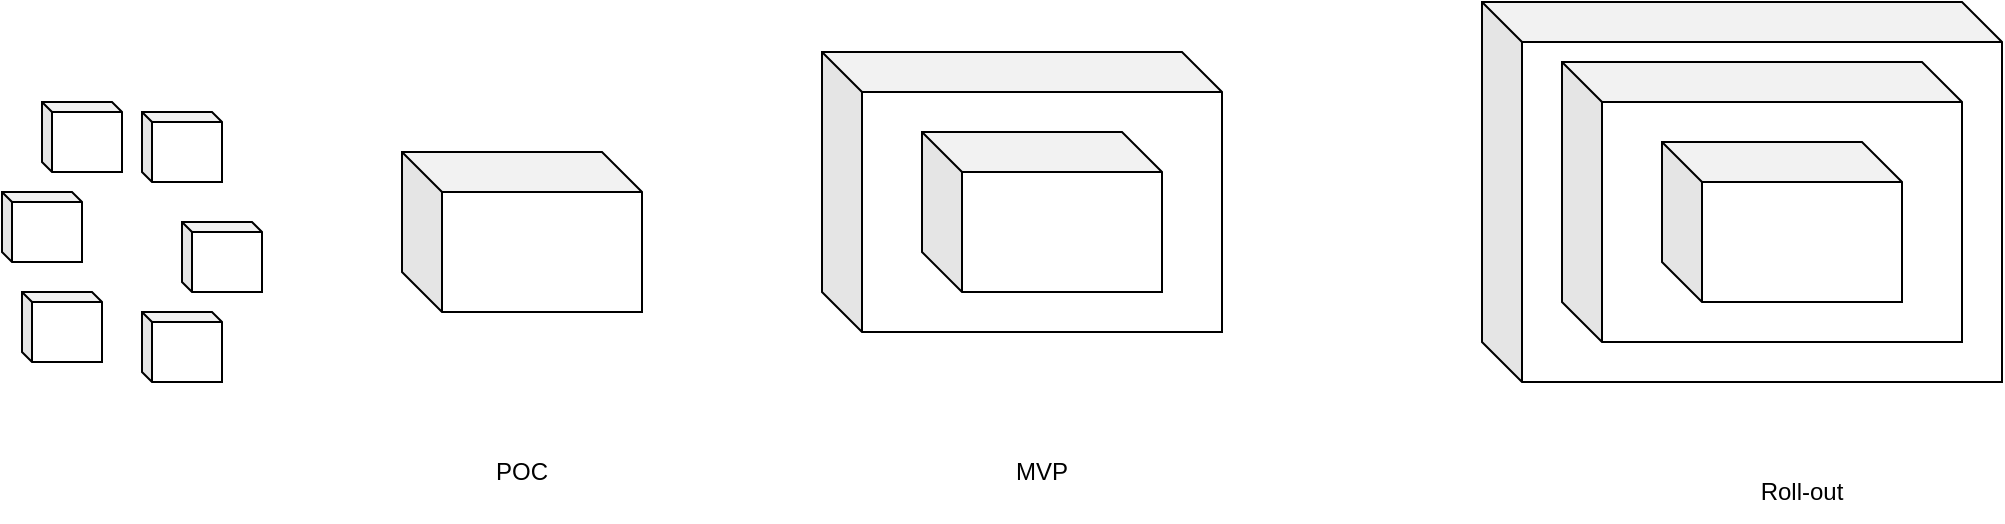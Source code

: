 <mxfile version="24.7.6">
  <diagram name="Page-1" id="BjyxG73Pj6Wl7oqPaSa_">
    <mxGraphModel dx="1050" dy="661" grid="1" gridSize="10" guides="1" tooltips="1" connect="1" arrows="1" fold="1" page="1" pageScale="1" pageWidth="1100" pageHeight="850" math="0" shadow="0">
      <root>
        <mxCell id="0" />
        <mxCell id="1" parent="0" />
        <mxCell id="ktnd4V1kFYMJ_BmFq0Xc-12" value="" style="shape=cube;whiteSpace=wrap;html=1;boundedLbl=1;backgroundOutline=1;darkOpacity=0.05;darkOpacity2=0.1;" vertex="1" parent="1">
          <mxGeometry x="790" y="170" width="260" height="190" as="geometry" />
        </mxCell>
        <mxCell id="ktnd4V1kFYMJ_BmFq0Xc-6" value="" style="shape=cube;whiteSpace=wrap;html=1;boundedLbl=1;backgroundOutline=1;darkOpacity=0.05;darkOpacity2=0.1;" vertex="1" parent="1">
          <mxGeometry x="830" y="200" width="200" height="140" as="geometry" />
        </mxCell>
        <mxCell id="ktnd4V1kFYMJ_BmFq0Xc-1" value="" style="shape=cube;whiteSpace=wrap;html=1;boundedLbl=1;backgroundOutline=1;darkOpacity=0.05;darkOpacity2=0.1;size=5;" vertex="1" parent="1">
          <mxGeometry x="70" y="220" width="40" height="35" as="geometry" />
        </mxCell>
        <mxCell id="ktnd4V1kFYMJ_BmFq0Xc-2" value="" style="shape=cube;whiteSpace=wrap;html=1;boundedLbl=1;backgroundOutline=1;darkOpacity=0.05;darkOpacity2=0.1;" vertex="1" parent="1">
          <mxGeometry x="490" y="215" width="120" height="80" as="geometry" />
        </mxCell>
        <mxCell id="ktnd4V1kFYMJ_BmFq0Xc-7" value="" style="shape=cube;whiteSpace=wrap;html=1;boundedLbl=1;backgroundOutline=1;darkOpacity=0.05;darkOpacity2=0.1;" vertex="1" parent="1">
          <mxGeometry x="500" y="225" width="120" height="80" as="geometry" />
        </mxCell>
        <mxCell id="ktnd4V1kFYMJ_BmFq0Xc-9" value="" style="shape=cube;whiteSpace=wrap;html=1;boundedLbl=1;backgroundOutline=1;darkOpacity=0.05;darkOpacity2=0.1;" vertex="1" parent="1">
          <mxGeometry x="460" y="195" width="200" height="140" as="geometry" />
        </mxCell>
        <mxCell id="ktnd4V1kFYMJ_BmFq0Xc-10" value="" style="shape=cube;whiteSpace=wrap;html=1;boundedLbl=1;backgroundOutline=1;darkOpacity=0.05;darkOpacity2=0.1;" vertex="1" parent="1">
          <mxGeometry x="510" y="235" width="120" height="80" as="geometry" />
        </mxCell>
        <mxCell id="ktnd4V1kFYMJ_BmFq0Xc-11" value="" style="shape=cube;whiteSpace=wrap;html=1;boundedLbl=1;backgroundOutline=1;darkOpacity=0.05;darkOpacity2=0.1;" vertex="1" parent="1">
          <mxGeometry x="880" y="240" width="120" height="80" as="geometry" />
        </mxCell>
        <mxCell id="ktnd4V1kFYMJ_BmFq0Xc-13" value="" style="shape=cube;whiteSpace=wrap;html=1;boundedLbl=1;backgroundOutline=1;darkOpacity=0.05;darkOpacity2=0.1;" vertex="1" parent="1">
          <mxGeometry x="250" y="245" width="120" height="80" as="geometry" />
        </mxCell>
        <mxCell id="ktnd4V1kFYMJ_BmFq0Xc-14" value="" style="shape=cube;whiteSpace=wrap;html=1;boundedLbl=1;backgroundOutline=1;darkOpacity=0.05;darkOpacity2=0.1;size=5;" vertex="1" parent="1">
          <mxGeometry x="120" y="225" width="40" height="35" as="geometry" />
        </mxCell>
        <mxCell id="ktnd4V1kFYMJ_BmFq0Xc-15" value="" style="shape=cube;whiteSpace=wrap;html=1;boundedLbl=1;backgroundOutline=1;darkOpacity=0.05;darkOpacity2=0.1;size=5;" vertex="1" parent="1">
          <mxGeometry x="50" y="265" width="40" height="35" as="geometry" />
        </mxCell>
        <mxCell id="ktnd4V1kFYMJ_BmFq0Xc-16" value="" style="shape=cube;whiteSpace=wrap;html=1;boundedLbl=1;backgroundOutline=1;darkOpacity=0.05;darkOpacity2=0.1;size=5;" vertex="1" parent="1">
          <mxGeometry x="140" y="280" width="40" height="35" as="geometry" />
        </mxCell>
        <mxCell id="ktnd4V1kFYMJ_BmFq0Xc-17" value="" style="shape=cube;whiteSpace=wrap;html=1;boundedLbl=1;backgroundOutline=1;darkOpacity=0.05;darkOpacity2=0.1;size=5;" vertex="1" parent="1">
          <mxGeometry x="60" y="315" width="40" height="35" as="geometry" />
        </mxCell>
        <mxCell id="ktnd4V1kFYMJ_BmFq0Xc-18" value="" style="shape=cube;whiteSpace=wrap;html=1;boundedLbl=1;backgroundOutline=1;darkOpacity=0.05;darkOpacity2=0.1;size=5;" vertex="1" parent="1">
          <mxGeometry x="120" y="325" width="40" height="35" as="geometry" />
        </mxCell>
        <mxCell id="ktnd4V1kFYMJ_BmFq0Xc-21" value="POC" style="text;html=1;align=center;verticalAlign=middle;whiteSpace=wrap;rounded=0;" vertex="1" parent="1">
          <mxGeometry x="280" y="390" width="60" height="30" as="geometry" />
        </mxCell>
        <mxCell id="ktnd4V1kFYMJ_BmFq0Xc-22" value="MVP" style="text;html=1;align=center;verticalAlign=middle;whiteSpace=wrap;rounded=0;" vertex="1" parent="1">
          <mxGeometry x="540" y="390" width="60" height="30" as="geometry" />
        </mxCell>
        <mxCell id="ktnd4V1kFYMJ_BmFq0Xc-23" value="Roll-out" style="text;html=1;align=center;verticalAlign=middle;whiteSpace=wrap;rounded=0;" vertex="1" parent="1">
          <mxGeometry x="920" y="400" width="60" height="30" as="geometry" />
        </mxCell>
      </root>
    </mxGraphModel>
  </diagram>
</mxfile>
